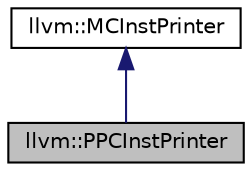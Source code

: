 digraph "llvm::PPCInstPrinter"
{
 // LATEX_PDF_SIZE
  bgcolor="transparent";
  edge [fontname="Helvetica",fontsize="10",labelfontname="Helvetica",labelfontsize="10"];
  node [fontname="Helvetica",fontsize="10",shape="box"];
  Node1 [label="llvm::PPCInstPrinter",height=0.2,width=0.4,color="black", fillcolor="grey75", style="filled", fontcolor="black",tooltip=" "];
  Node2 -> Node1 [dir="back",color="midnightblue",fontsize="10",style="solid",fontname="Helvetica"];
  Node2 [label="llvm::MCInstPrinter",height=0.2,width=0.4,color="black",URL="$classllvm_1_1MCInstPrinter.html",tooltip="This is an instance of a target assembly language printer that converts an MCInst to valid target ass..."];
}
